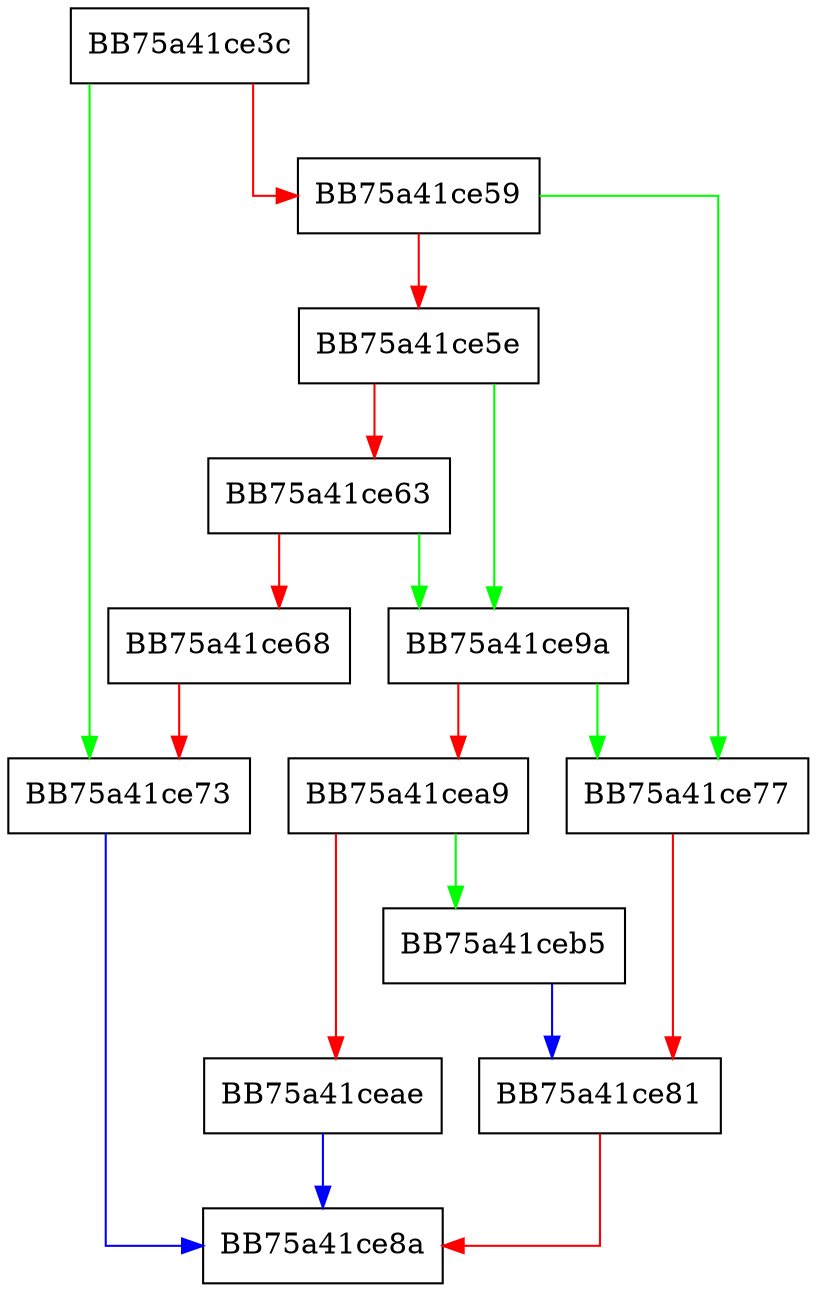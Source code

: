 digraph memcpy_s {
  node [shape="box"];
  graph [splines=ortho];
  BB75a41ce3c -> BB75a41ce73 [color="green"];
  BB75a41ce3c -> BB75a41ce59 [color="red"];
  BB75a41ce59 -> BB75a41ce77 [color="green"];
  BB75a41ce59 -> BB75a41ce5e [color="red"];
  BB75a41ce5e -> BB75a41ce9a [color="green"];
  BB75a41ce5e -> BB75a41ce63 [color="red"];
  BB75a41ce63 -> BB75a41ce9a [color="green"];
  BB75a41ce63 -> BB75a41ce68 [color="red"];
  BB75a41ce68 -> BB75a41ce73 [color="red"];
  BB75a41ce73 -> BB75a41ce8a [color="blue"];
  BB75a41ce77 -> BB75a41ce81 [color="red"];
  BB75a41ce81 -> BB75a41ce8a [color="red"];
  BB75a41ce9a -> BB75a41ce77 [color="green"];
  BB75a41ce9a -> BB75a41cea9 [color="red"];
  BB75a41cea9 -> BB75a41ceb5 [color="green"];
  BB75a41cea9 -> BB75a41ceae [color="red"];
  BB75a41ceae -> BB75a41ce8a [color="blue"];
  BB75a41ceb5 -> BB75a41ce81 [color="blue"];
}